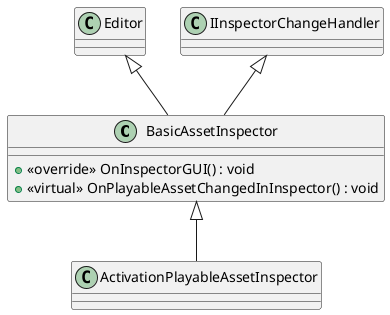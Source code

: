 @startuml
class BasicAssetInspector {
    + <<override>> OnInspectorGUI() : void
    + <<virtual>> OnPlayableAssetChangedInInspector() : void
}
class ActivationPlayableAssetInspector {
}
Editor <|-- BasicAssetInspector
IInspectorChangeHandler <|-- BasicAssetInspector
BasicAssetInspector <|-- ActivationPlayableAssetInspector
@enduml
